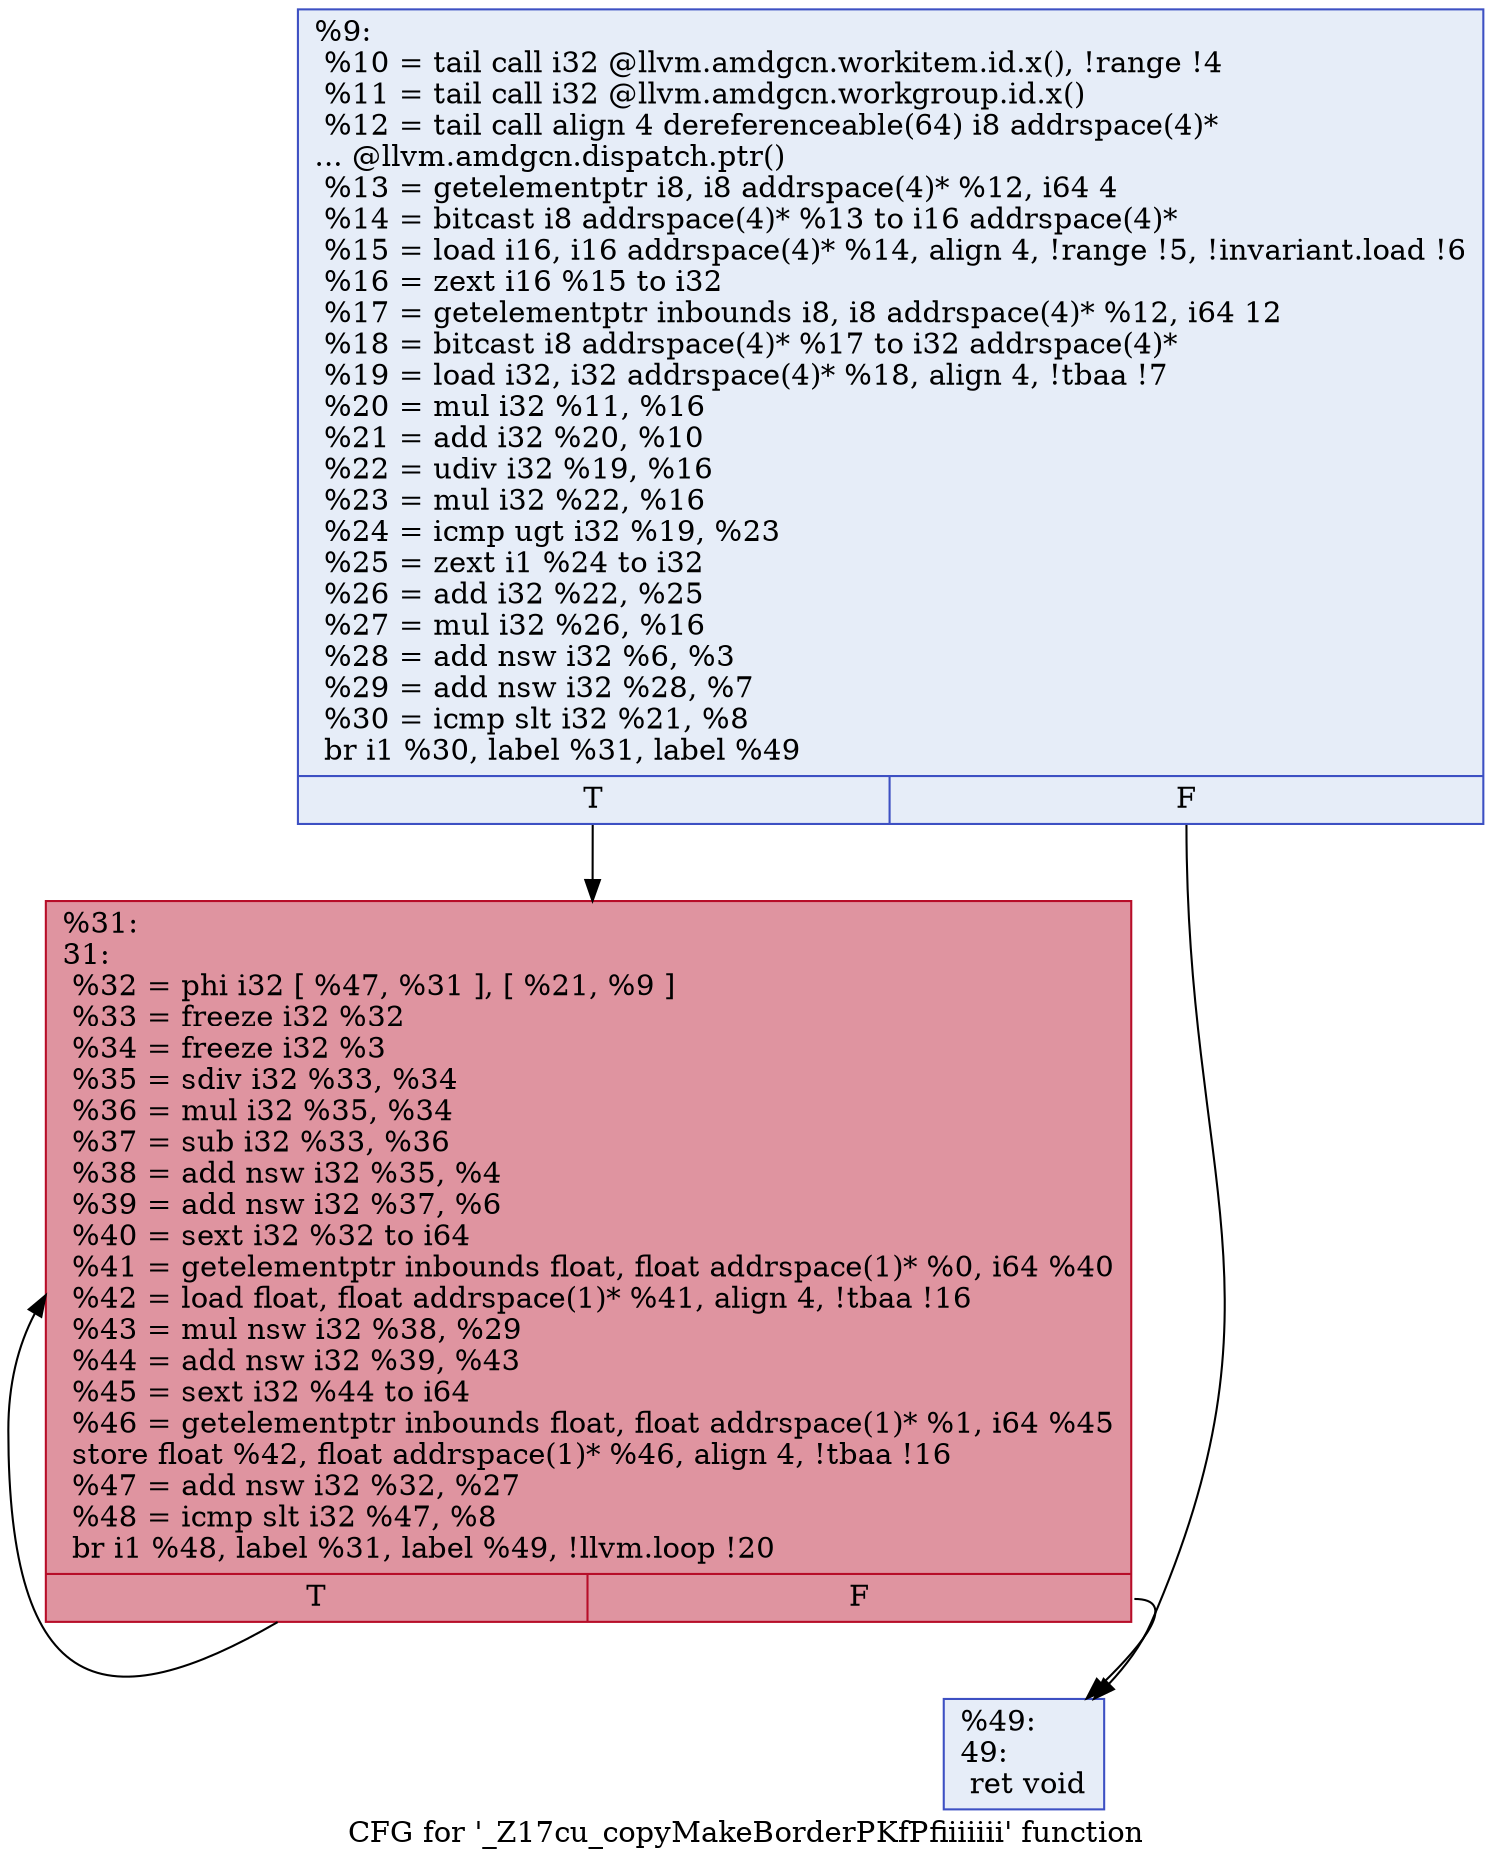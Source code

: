digraph "CFG for '_Z17cu_copyMakeBorderPKfPfiiiiiii' function" {
	label="CFG for '_Z17cu_copyMakeBorderPKfPfiiiiiii' function";

	Node0x4bb8b30 [shape=record,color="#3d50c3ff", style=filled, fillcolor="#c7d7f070",label="{%9:\l  %10 = tail call i32 @llvm.amdgcn.workitem.id.x(), !range !4\l  %11 = tail call i32 @llvm.amdgcn.workgroup.id.x()\l  %12 = tail call align 4 dereferenceable(64) i8 addrspace(4)*\l... @llvm.amdgcn.dispatch.ptr()\l  %13 = getelementptr i8, i8 addrspace(4)* %12, i64 4\l  %14 = bitcast i8 addrspace(4)* %13 to i16 addrspace(4)*\l  %15 = load i16, i16 addrspace(4)* %14, align 4, !range !5, !invariant.load !6\l  %16 = zext i16 %15 to i32\l  %17 = getelementptr inbounds i8, i8 addrspace(4)* %12, i64 12\l  %18 = bitcast i8 addrspace(4)* %17 to i32 addrspace(4)*\l  %19 = load i32, i32 addrspace(4)* %18, align 4, !tbaa !7\l  %20 = mul i32 %11, %16\l  %21 = add i32 %20, %10\l  %22 = udiv i32 %19, %16\l  %23 = mul i32 %22, %16\l  %24 = icmp ugt i32 %19, %23\l  %25 = zext i1 %24 to i32\l  %26 = add i32 %22, %25\l  %27 = mul i32 %26, %16\l  %28 = add nsw i32 %6, %3\l  %29 = add nsw i32 %28, %7\l  %30 = icmp slt i32 %21, %8\l  br i1 %30, label %31, label %49\l|{<s0>T|<s1>F}}"];
	Node0x4bb8b30:s0 -> Node0x4bbbd30;
	Node0x4bb8b30:s1 -> Node0x4bbbdc0;
	Node0x4bbbd30 [shape=record,color="#b70d28ff", style=filled, fillcolor="#b70d2870",label="{%31:\l31:                                               \l  %32 = phi i32 [ %47, %31 ], [ %21, %9 ]\l  %33 = freeze i32 %32\l  %34 = freeze i32 %3\l  %35 = sdiv i32 %33, %34\l  %36 = mul i32 %35, %34\l  %37 = sub i32 %33, %36\l  %38 = add nsw i32 %35, %4\l  %39 = add nsw i32 %37, %6\l  %40 = sext i32 %32 to i64\l  %41 = getelementptr inbounds float, float addrspace(1)* %0, i64 %40\l  %42 = load float, float addrspace(1)* %41, align 4, !tbaa !16\l  %43 = mul nsw i32 %38, %29\l  %44 = add nsw i32 %39, %43\l  %45 = sext i32 %44 to i64\l  %46 = getelementptr inbounds float, float addrspace(1)* %1, i64 %45\l  store float %42, float addrspace(1)* %46, align 4, !tbaa !16\l  %47 = add nsw i32 %32, %27\l  %48 = icmp slt i32 %47, %8\l  br i1 %48, label %31, label %49, !llvm.loop !20\l|{<s0>T|<s1>F}}"];
	Node0x4bbbd30:s0 -> Node0x4bbbd30;
	Node0x4bbbd30:s1 -> Node0x4bbbdc0;
	Node0x4bbbdc0 [shape=record,color="#3d50c3ff", style=filled, fillcolor="#c7d7f070",label="{%49:\l49:                                               \l  ret void\l}"];
}
